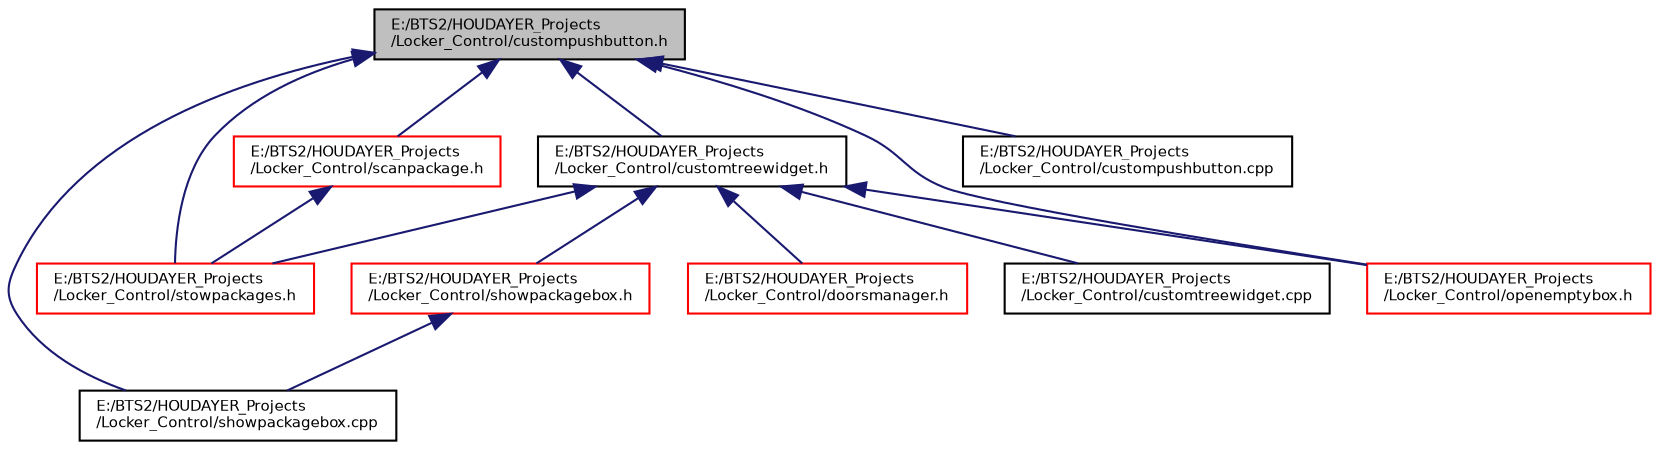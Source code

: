 digraph "E:/BTS2/HOUDAYER_Projects/Locker_Control/custompushbutton.h"
{
 // INTERACTIVE_SVG=YES
  bgcolor="transparent";
  edge [fontname="Helvetica",fontsize="7",labelfontname="Helvetica",labelfontsize="7"];
  node [fontname="Helvetica",fontsize="7",shape=record];
  Node1 [label="E:/BTS2/HOUDAYER_Projects\l/Locker_Control/custompushbutton.h",height=0.2,width=0.4,color="black", fillcolor="grey75", style="filled", fontcolor="black"];
  Node1 -> Node2 [dir="back",color="midnightblue",fontsize="7",style="solid",fontname="Helvetica"];
  Node2 [label="E:/BTS2/HOUDAYER_Projects\l/Locker_Control/customtreewidget.h",height=0.2,width=0.4,color="black",URL="$customtreewidget_8h.html"];
  Node2 -> Node3 [dir="back",color="midnightblue",fontsize="7",style="solid",fontname="Helvetica"];
  Node3 [label="E:/BTS2/HOUDAYER_Projects\l/Locker_Control/showpackagebox.h",height=0.2,width=0.4,color="red",URL="$showpackagebox_8h.html"];
  Node3 -> Node4 [dir="back",color="midnightblue",fontsize="7",style="solid",fontname="Helvetica"];
  Node4 [label="E:/BTS2/HOUDAYER_Projects\l/Locker_Control/showpackagebox.cpp",height=0.2,width=0.4,color="black",URL="$showpackagebox_8cpp.html"];
  Node2 -> Node5 [dir="back",color="midnightblue",fontsize="7",style="solid",fontname="Helvetica"];
  Node5 [label="E:/BTS2/HOUDAYER_Projects\l/Locker_Control/stowpackages.h",height=0.2,width=0.4,color="red",URL="$stowpackages_8h.html"];
  Node2 -> Node6 [dir="back",color="midnightblue",fontsize="7",style="solid",fontname="Helvetica"];
  Node6 [label="E:/BTS2/HOUDAYER_Projects\l/Locker_Control/openemptybox.h",height=0.2,width=0.4,color="red",URL="$openemptybox_8h.html"];
  Node2 -> Node7 [dir="back",color="midnightblue",fontsize="7",style="solid",fontname="Helvetica"];
  Node7 [label="E:/BTS2/HOUDAYER_Projects\l/Locker_Control/doorsmanager.h",height=0.2,width=0.4,color="red",URL="$doorsmanager_8h.html"];
  Node2 -> Node8 [dir="back",color="midnightblue",fontsize="7",style="solid",fontname="Helvetica"];
  Node8 [label="E:/BTS2/HOUDAYER_Projects\l/Locker_Control/customtreewidget.cpp",height=0.2,width=0.4,color="black",URL="$customtreewidget_8cpp.html"];
  Node1 -> Node9 [dir="back",color="midnightblue",fontsize="7",style="solid",fontname="Helvetica"];
  Node9 [label="E:/BTS2/HOUDAYER_Projects\l/Locker_Control/scanpackage.h",height=0.2,width=0.4,color="red",URL="$scanpackage_8h.html"];
  Node9 -> Node5 [dir="back",color="midnightblue",fontsize="7",style="solid",fontname="Helvetica"];
  Node1 -> Node5 [dir="back",color="midnightblue",fontsize="7",style="solid",fontname="Helvetica"];
  Node1 -> Node6 [dir="back",color="midnightblue",fontsize="7",style="solid",fontname="Helvetica"];
  Node1 -> Node10 [dir="back",color="midnightblue",fontsize="7",style="solid",fontname="Helvetica"];
  Node10 [label="E:/BTS2/HOUDAYER_Projects\l/Locker_Control/custompushbutton.cpp",height=0.2,width=0.4,color="black",URL="$custompushbutton_8cpp.html"];
  Node1 -> Node4 [dir="back",color="midnightblue",fontsize="7",style="solid",fontname="Helvetica"];
}
